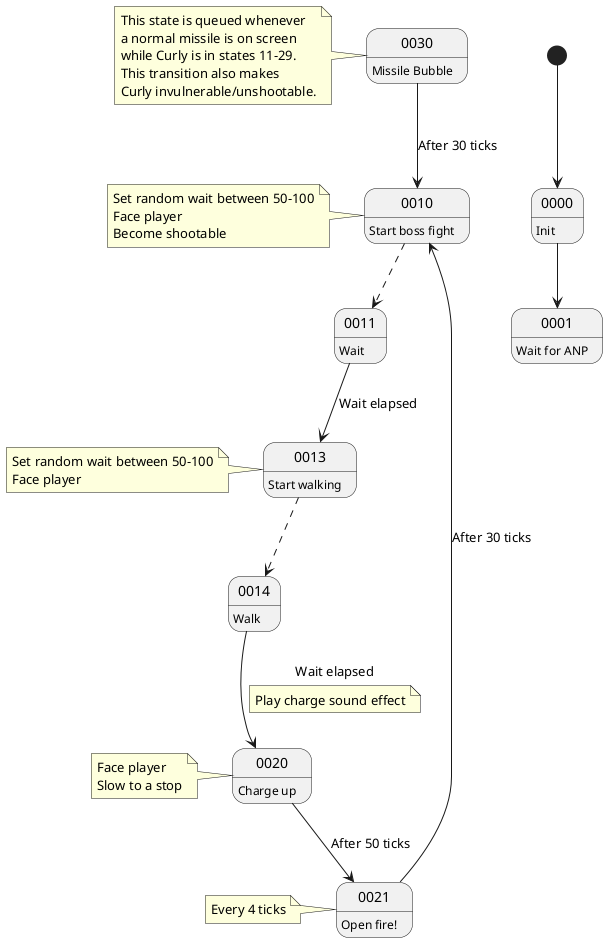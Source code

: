 @startuml Npc 118 - Curly (Boss)
[*] --> 0000

0000 : Init
0000 --> 0001

0001 : Wait for ANP

0010 : Start boss fight
note left
Set random wait between 50-100
Face player
Become shootable
end note
0010 -[dashed]-> 0011

0011 : Wait
0011 --> 0013 : Wait elapsed

0013 : Start walking
note left
Set random wait between 50-100
Face player
end note
0013 -[dashed]-> 0014

0014 : Walk
0014 --> 0020 : Wait elapsed
note on link : Play charge sound effect

0020 : Charge up
note left
Face player
Slow to a stop
end note
0020 --> 0021 : After 50 ticks

0021 : Open fire!
note left : Every 4 ticks
0021 --> 0010 : After 30 ticks

0030 : Missile Bubble
note left
This state is queued whenever
a normal missile is on screen
while Curly is in states 11-29.
This transition also makes
Curly invulnerable/unshootable.
end note
0030 --> 0010 : After 30 ticks

@enduml